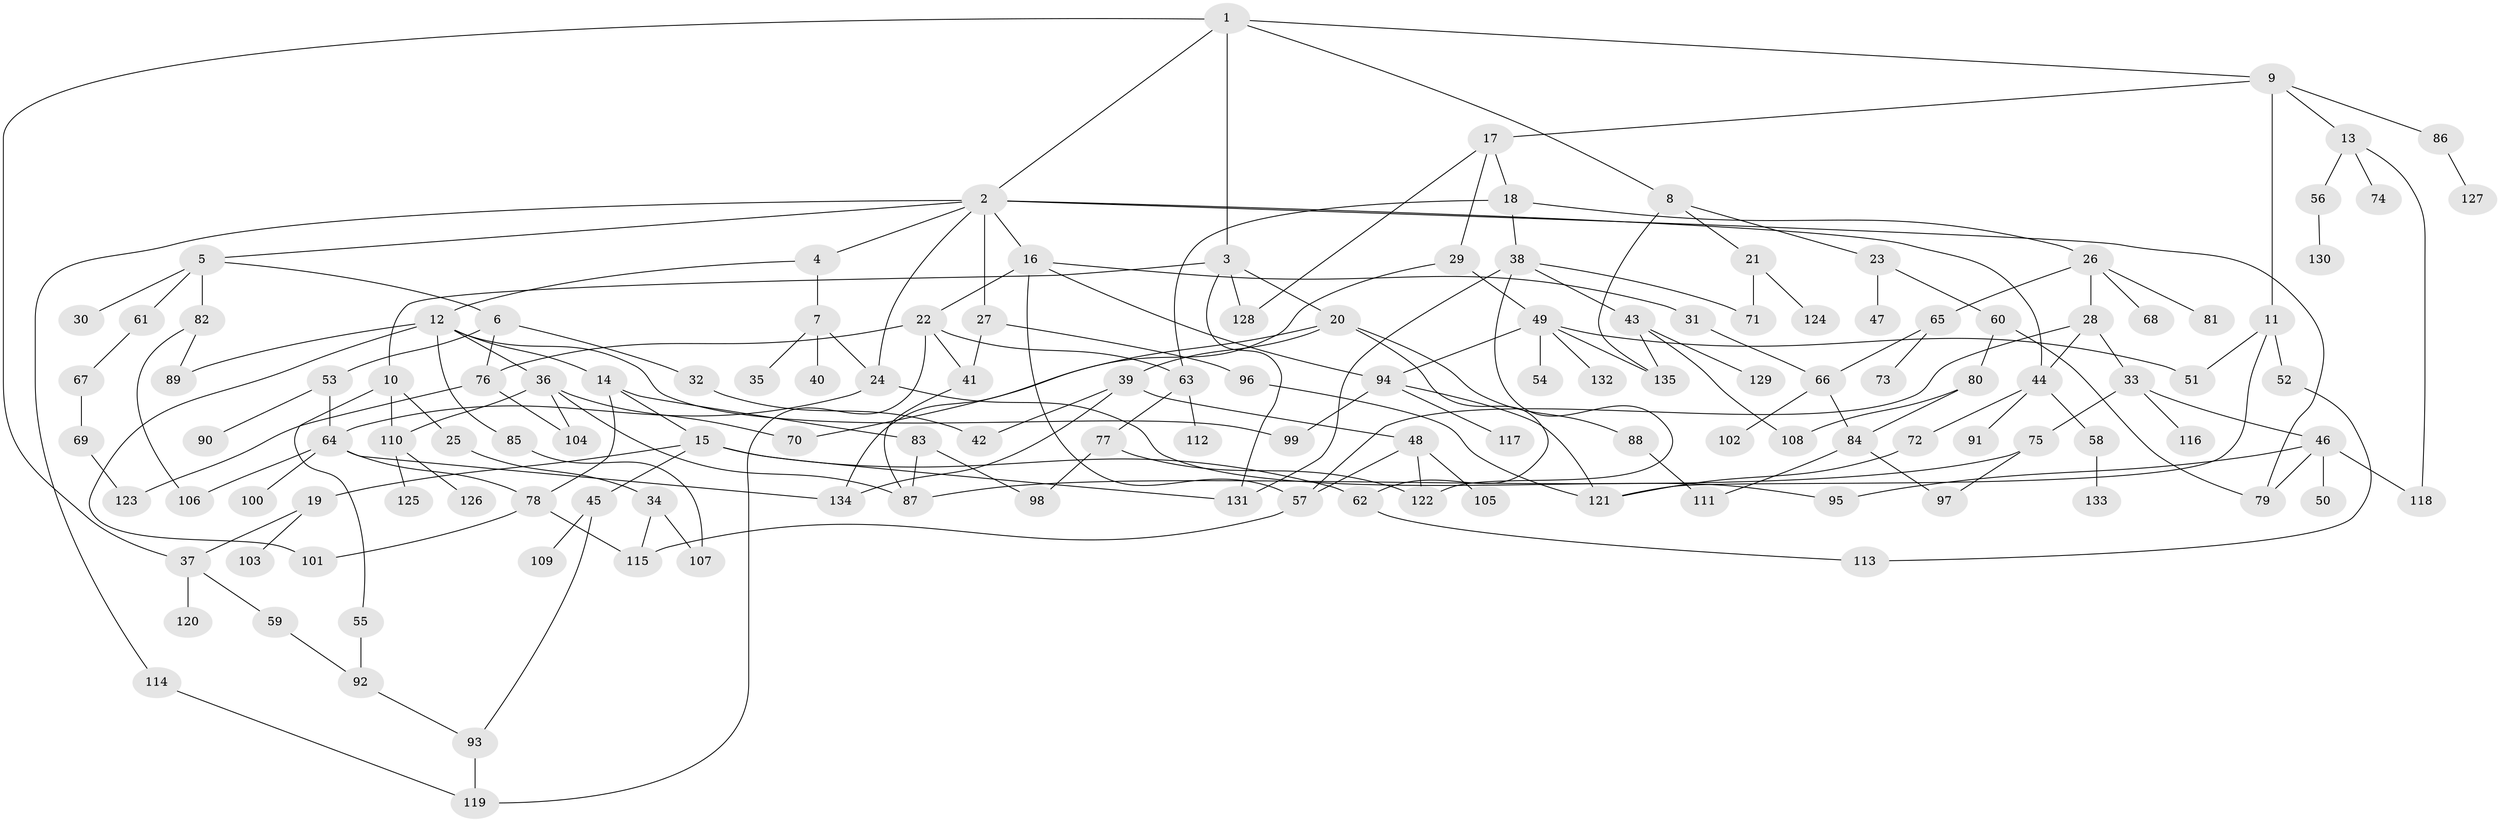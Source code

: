 // Generated by graph-tools (version 1.1) at 2025/10/02/27/25 16:10:51]
// undirected, 135 vertices, 190 edges
graph export_dot {
graph [start="1"]
  node [color=gray90,style=filled];
  1;
  2;
  3;
  4;
  5;
  6;
  7;
  8;
  9;
  10;
  11;
  12;
  13;
  14;
  15;
  16;
  17;
  18;
  19;
  20;
  21;
  22;
  23;
  24;
  25;
  26;
  27;
  28;
  29;
  30;
  31;
  32;
  33;
  34;
  35;
  36;
  37;
  38;
  39;
  40;
  41;
  42;
  43;
  44;
  45;
  46;
  47;
  48;
  49;
  50;
  51;
  52;
  53;
  54;
  55;
  56;
  57;
  58;
  59;
  60;
  61;
  62;
  63;
  64;
  65;
  66;
  67;
  68;
  69;
  70;
  71;
  72;
  73;
  74;
  75;
  76;
  77;
  78;
  79;
  80;
  81;
  82;
  83;
  84;
  85;
  86;
  87;
  88;
  89;
  90;
  91;
  92;
  93;
  94;
  95;
  96;
  97;
  98;
  99;
  100;
  101;
  102;
  103;
  104;
  105;
  106;
  107;
  108;
  109;
  110;
  111;
  112;
  113;
  114;
  115;
  116;
  117;
  118;
  119;
  120;
  121;
  122;
  123;
  124;
  125;
  126;
  127;
  128;
  129;
  130;
  131;
  132;
  133;
  134;
  135;
  1 -- 2;
  1 -- 3;
  1 -- 8;
  1 -- 9;
  1 -- 37;
  2 -- 4;
  2 -- 5;
  2 -- 16;
  2 -- 27;
  2 -- 79;
  2 -- 114;
  2 -- 24;
  2 -- 44;
  3 -- 10;
  3 -- 20;
  3 -- 131;
  3 -- 128;
  4 -- 7;
  4 -- 12;
  5 -- 6;
  5 -- 30;
  5 -- 61;
  5 -- 82;
  6 -- 32;
  6 -- 53;
  6 -- 76;
  7 -- 24;
  7 -- 35;
  7 -- 40;
  8 -- 21;
  8 -- 23;
  8 -- 135;
  9 -- 11;
  9 -- 13;
  9 -- 17;
  9 -- 86;
  10 -- 25;
  10 -- 55;
  10 -- 110;
  11 -- 51;
  11 -- 52;
  11 -- 121;
  12 -- 14;
  12 -- 36;
  12 -- 85;
  12 -- 89;
  12 -- 101;
  12 -- 99;
  13 -- 56;
  13 -- 74;
  13 -- 118;
  14 -- 15;
  14 -- 83;
  14 -- 78;
  15 -- 19;
  15 -- 45;
  15 -- 62;
  15 -- 131;
  16 -- 22;
  16 -- 31;
  16 -- 94;
  16 -- 57;
  17 -- 18;
  17 -- 29;
  17 -- 128;
  18 -- 26;
  18 -- 38;
  18 -- 63;
  19 -- 37;
  19 -- 103;
  20 -- 39;
  20 -- 88;
  20 -- 62;
  20 -- 70;
  21 -- 124;
  21 -- 71;
  22 -- 76;
  22 -- 63;
  22 -- 41;
  22 -- 119;
  23 -- 47;
  23 -- 60;
  24 -- 64;
  24 -- 95;
  25 -- 34;
  26 -- 28;
  26 -- 65;
  26 -- 68;
  26 -- 81;
  27 -- 41;
  27 -- 96;
  28 -- 33;
  28 -- 44;
  28 -- 57;
  29 -- 49;
  29 -- 134;
  31 -- 66;
  32 -- 42;
  33 -- 46;
  33 -- 75;
  33 -- 116;
  34 -- 107;
  34 -- 115;
  36 -- 70;
  36 -- 110;
  36 -- 87;
  36 -- 104;
  37 -- 59;
  37 -- 120;
  38 -- 43;
  38 -- 71;
  38 -- 122;
  38 -- 131;
  39 -- 42;
  39 -- 48;
  39 -- 134;
  41 -- 87;
  43 -- 129;
  43 -- 135;
  43 -- 108;
  44 -- 58;
  44 -- 72;
  44 -- 91;
  45 -- 93;
  45 -- 109;
  46 -- 50;
  46 -- 95;
  46 -- 79;
  46 -- 118;
  48 -- 105;
  48 -- 57;
  48 -- 122;
  49 -- 54;
  49 -- 94;
  49 -- 132;
  49 -- 135;
  49 -- 51;
  52 -- 113;
  53 -- 64;
  53 -- 90;
  55 -- 92;
  56 -- 130;
  57 -- 115;
  58 -- 133;
  59 -- 92;
  60 -- 80;
  60 -- 79;
  61 -- 67;
  62 -- 113;
  63 -- 77;
  63 -- 112;
  64 -- 78;
  64 -- 100;
  64 -- 134;
  64 -- 106;
  65 -- 73;
  65 -- 66;
  66 -- 102;
  66 -- 84;
  67 -- 69;
  69 -- 123;
  72 -- 121;
  75 -- 97;
  75 -- 87;
  76 -- 104;
  76 -- 123;
  77 -- 98;
  77 -- 122;
  78 -- 115;
  78 -- 101;
  80 -- 84;
  80 -- 108;
  82 -- 106;
  82 -- 89;
  83 -- 98;
  83 -- 87;
  84 -- 97;
  84 -- 111;
  85 -- 107;
  86 -- 127;
  88 -- 111;
  92 -- 93;
  93 -- 119;
  94 -- 99;
  94 -- 117;
  94 -- 121;
  96 -- 121;
  110 -- 125;
  110 -- 126;
  114 -- 119;
}
